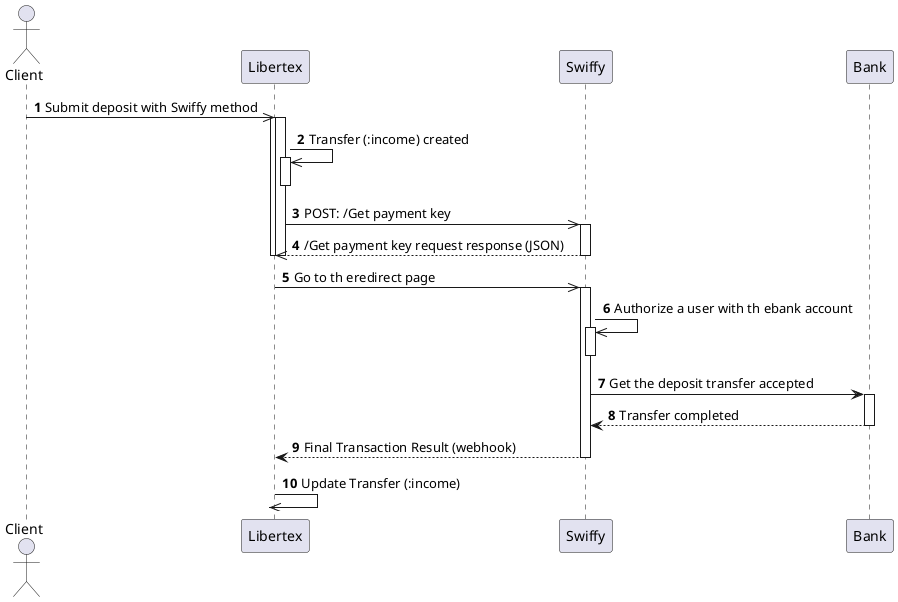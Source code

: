 @startuml Swiffy

autonumber

actor Client
participant Libertex
participant Swiffy
participant Bank

Client ->> Libertex  ++: Submit deposit with Swiffy method 
activate Libertex

Libertex ->> Libertex ++: Transfer (:income) created
deactivate Libertex

Libertex ->> Swiffy ++: POST: /Get payment key

Swiffy -->> Libertex --: /Get payment key request response (JSON)
deactivate Libertex
deactivate Libertex


Libertex ->> Swiffy ++: Go to th eredirect page


Swiffy ->> Swiffy ++: Authorize a user with th ebank account
deactivate Swiffy

Swiffy -> Bank ++: Get the deposit transfer accepted
Bank --> Swiffy --: Transfer completed

Swiffy --> Libertex --: Final Transaction Result (webhook)

Libertex ->> Libertex --: Update Transfer (:income)


@enduml

